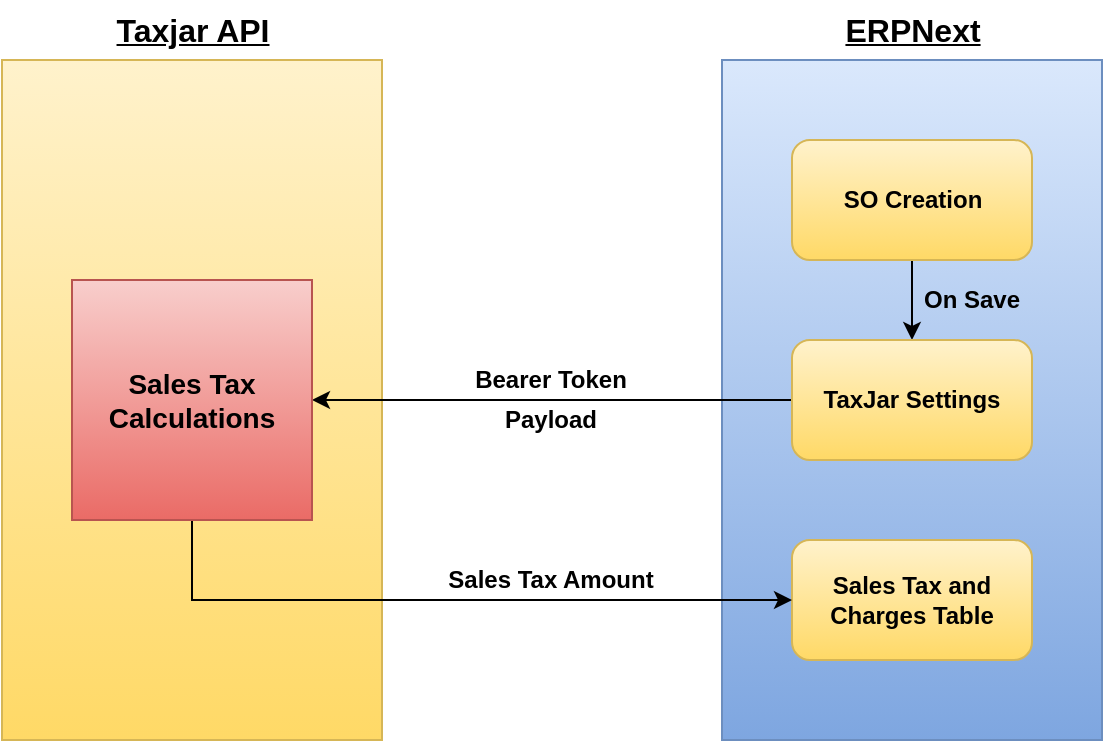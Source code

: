 <mxfile version="23.1.5" type="github">
  <diagram name="Page-1" id="NadXmR_Rzu5ZUkz38B06">
    <mxGraphModel dx="1050" dy="577" grid="1" gridSize="10" guides="1" tooltips="1" connect="1" arrows="1" fold="1" page="1" pageScale="1" pageWidth="850" pageHeight="1100" math="0" shadow="0">
      <root>
        <mxCell id="0" />
        <mxCell id="1" parent="0" />
        <mxCell id="hwT25L39pXumFMyLQRg2-16" value="" style="rounded=0;whiteSpace=wrap;html=1;fillColor=#fff2cc;gradientColor=#ffd966;strokeColor=#d6b656;" vertex="1" parent="1">
          <mxGeometry x="120" y="70" width="190" height="340" as="geometry" />
        </mxCell>
        <mxCell id="hwT25L39pXumFMyLQRg2-6" value="" style="rounded=0;whiteSpace=wrap;html=1;fillColor=#dae8fc;gradientColor=#7ea6e0;strokeColor=#6c8ebf;" vertex="1" parent="1">
          <mxGeometry x="480" y="70" width="190" height="340" as="geometry" />
        </mxCell>
        <mxCell id="hwT25L39pXumFMyLQRg2-17" style="edgeStyle=orthogonalEdgeStyle;rounded=0;orthogonalLoop=1;jettySize=auto;html=1;exitX=0.5;exitY=1;exitDx=0;exitDy=0;" edge="1" parent="1" source="hwT25L39pXumFMyLQRg2-2" target="hwT25L39pXumFMyLQRg2-5">
          <mxGeometry relative="1" as="geometry" />
        </mxCell>
        <mxCell id="hwT25L39pXumFMyLQRg2-2" value="" style="rounded=1;whiteSpace=wrap;html=1;fillColor=#fff2cc;gradientColor=#ffd966;strokeColor=#d6b656;" vertex="1" parent="1">
          <mxGeometry x="515" y="110" width="120" height="60" as="geometry" />
        </mxCell>
        <mxCell id="hwT25L39pXumFMyLQRg2-3" value="" style="rounded=1;whiteSpace=wrap;html=1;fillColor=#fff2cc;gradientColor=#ffd966;strokeColor=#d6b656;" vertex="1" parent="1">
          <mxGeometry x="515" y="310" width="120" height="60" as="geometry" />
        </mxCell>
        <mxCell id="hwT25L39pXumFMyLQRg2-25" style="edgeStyle=orthogonalEdgeStyle;rounded=0;orthogonalLoop=1;jettySize=auto;html=1;exitX=0;exitY=0.5;exitDx=0;exitDy=0;entryX=1;entryY=0.5;entryDx=0;entryDy=0;" edge="1" parent="1" source="hwT25L39pXumFMyLQRg2-5" target="hwT25L39pXumFMyLQRg2-13">
          <mxGeometry relative="1" as="geometry" />
        </mxCell>
        <mxCell id="hwT25L39pXumFMyLQRg2-5" value="" style="rounded=1;whiteSpace=wrap;html=1;fillColor=#fff2cc;gradientColor=#ffd966;strokeColor=#d6b656;" vertex="1" parent="1">
          <mxGeometry x="515" y="210" width="120" height="60" as="geometry" />
        </mxCell>
        <mxCell id="hwT25L39pXumFMyLQRg2-9" value="&lt;span style=&quot;font-size: 16px;&quot;&gt;&lt;span&gt;&lt;u&gt;ERPNext&lt;br&gt;&lt;/u&gt;&lt;/span&gt;&lt;/span&gt;" style="text;html=1;align=center;verticalAlign=middle;resizable=0;points=[];autosize=1;strokeColor=none;fillColor=none;fontStyle=1" vertex="1" parent="1">
          <mxGeometry x="530" y="40" width="90" height="30" as="geometry" />
        </mxCell>
        <mxCell id="hwT25L39pXumFMyLQRg2-28" style="edgeStyle=orthogonalEdgeStyle;rounded=0;orthogonalLoop=1;jettySize=auto;html=1;exitX=0.5;exitY=1;exitDx=0;exitDy=0;entryX=0;entryY=0.5;entryDx=0;entryDy=0;" edge="1" parent="1" source="hwT25L39pXumFMyLQRg2-13" target="hwT25L39pXumFMyLQRg2-3">
          <mxGeometry relative="1" as="geometry" />
        </mxCell>
        <mxCell id="hwT25L39pXumFMyLQRg2-13" value="" style="whiteSpace=wrap;html=1;aspect=fixed;fillColor=#f8cecc;gradientColor=#ea6b66;strokeColor=#b85450;" vertex="1" parent="1">
          <mxGeometry x="155" y="180" width="120" height="120" as="geometry" />
        </mxCell>
        <mxCell id="hwT25L39pXumFMyLQRg2-14" value="&lt;span style=&quot;font-size: 16px;&quot;&gt;&lt;span&gt;&lt;u&gt;Taxjar API&lt;br&gt;&lt;/u&gt;&lt;/span&gt;&lt;/span&gt;" style="text;html=1;align=center;verticalAlign=middle;resizable=0;points=[];autosize=1;strokeColor=none;fillColor=none;fontStyle=1" vertex="1" parent="1">
          <mxGeometry x="165" y="40" width="100" height="30" as="geometry" />
        </mxCell>
        <mxCell id="hwT25L39pXumFMyLQRg2-18" value="&lt;b style=&quot;border-color: var(--border-color);&quot;&gt;Sales Tax and Charges Table&lt;/b&gt;" style="text;html=1;align=center;verticalAlign=middle;whiteSpace=wrap;rounded=0;" vertex="1" parent="1">
          <mxGeometry x="525" y="325" width="100" height="30" as="geometry" />
        </mxCell>
        <mxCell id="hwT25L39pXumFMyLQRg2-19" value="&lt;b style=&quot;border-color: var(--border-color); font-size: 14px;&quot;&gt;Sales Tax Calculations&lt;/b&gt;" style="text;html=1;align=center;verticalAlign=middle;whiteSpace=wrap;rounded=0;" vertex="1" parent="1">
          <mxGeometry x="175" y="225" width="80" height="30" as="geometry" />
        </mxCell>
        <mxCell id="hwT25L39pXumFMyLQRg2-20" value="&lt;b style=&quot;border-color: var(--border-color);&quot;&gt;TaxJar Settings&lt;/b&gt;" style="text;html=1;align=center;verticalAlign=middle;whiteSpace=wrap;rounded=0;" vertex="1" parent="1">
          <mxGeometry x="525" y="225" width="100" height="30" as="geometry" />
        </mxCell>
        <mxCell id="hwT25L39pXumFMyLQRg2-21" value="&lt;b style=&quot;border-color: var(--border-color);&quot;&gt;SO Creation&lt;/b&gt;" style="text;html=1;align=center;verticalAlign=middle;resizable=0;points=[];autosize=1;strokeColor=none;fillColor=none;" vertex="1" parent="1">
          <mxGeometry x="530" y="125" width="90" height="30" as="geometry" />
        </mxCell>
        <mxCell id="hwT25L39pXumFMyLQRg2-24" value="On Save" style="text;html=1;align=center;verticalAlign=middle;whiteSpace=wrap;rounded=0;fontStyle=1" vertex="1" parent="1">
          <mxGeometry x="575" y="180" width="60" height="20" as="geometry" />
        </mxCell>
        <mxCell id="hwT25L39pXumFMyLQRg2-26" value="Bearer Token" style="text;html=1;align=center;verticalAlign=middle;whiteSpace=wrap;rounded=0;fontStyle=1" vertex="1" parent="1">
          <mxGeometry x="353" y="220" width="83" height="20" as="geometry" />
        </mxCell>
        <mxCell id="hwT25L39pXumFMyLQRg2-27" value="Payload" style="text;html=1;align=center;verticalAlign=middle;whiteSpace=wrap;rounded=0;fontStyle=1" vertex="1" parent="1">
          <mxGeometry x="357" y="240" width="75" height="20" as="geometry" />
        </mxCell>
        <mxCell id="hwT25L39pXumFMyLQRg2-29" value="Sales Tax Amount" style="text;html=1;align=center;verticalAlign=middle;whiteSpace=wrap;rounded=0;fontStyle=1" vertex="1" parent="1">
          <mxGeometry x="341" y="320" width="107" height="20" as="geometry" />
        </mxCell>
      </root>
    </mxGraphModel>
  </diagram>
</mxfile>
